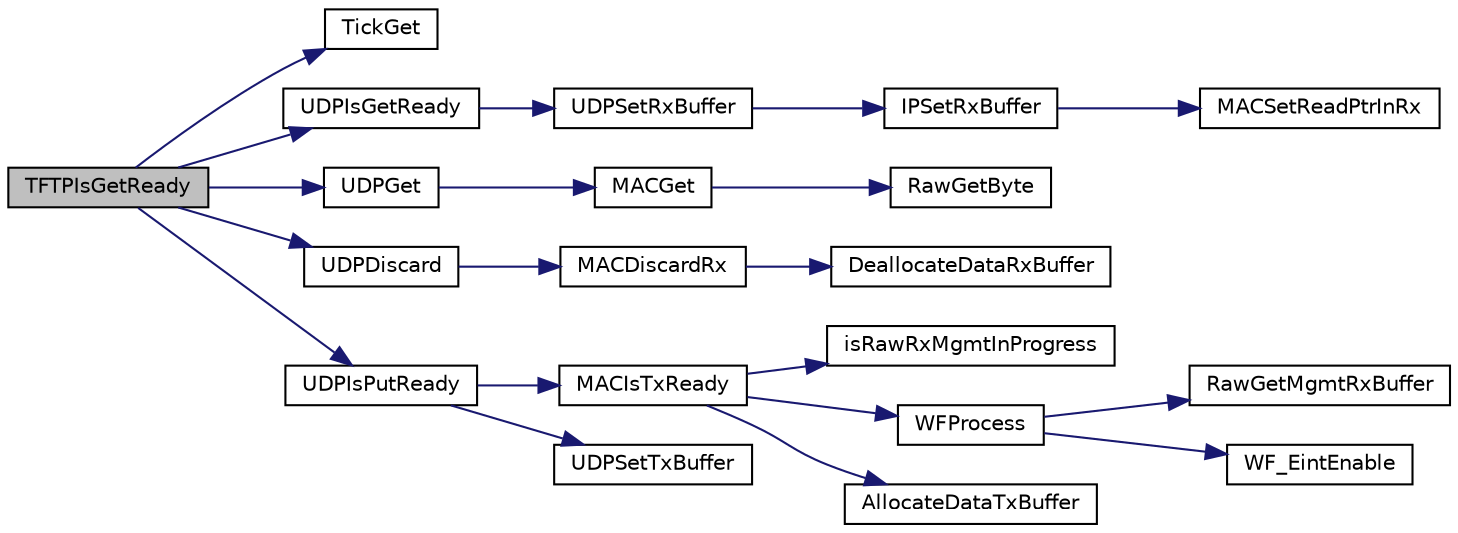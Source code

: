 digraph "TFTPIsGetReady"
{
  edge [fontname="Helvetica",fontsize="10",labelfontname="Helvetica",labelfontsize="10"];
  node [fontname="Helvetica",fontsize="10",shape=record];
  rankdir="LR";
  Node1 [label="TFTPIsGetReady",height=0.2,width=0.4,color="black", fillcolor="grey75", style="filled", fontcolor="black"];
  Node1 -> Node2 [color="midnightblue",fontsize="10",style="solid",fontname="Helvetica"];
  Node2 [label="TickGet",height=0.2,width=0.4,color="black", fillcolor="white", style="filled",URL="$_tick_8h.html#a035d1d3f8afdca7abedf588ee1b20af0"];
  Node1 -> Node3 [color="midnightblue",fontsize="10",style="solid",fontname="Helvetica"];
  Node3 [label="UDPIsGetReady",height=0.2,width=0.4,color="black", fillcolor="white", style="filled",URL="$_u_d_p_8h.html#ae6cafd8670068265c3d9d921cd7e0675"];
  Node3 -> Node4 [color="midnightblue",fontsize="10",style="solid",fontname="Helvetica"];
  Node4 [label="UDPSetRxBuffer",height=0.2,width=0.4,color="black", fillcolor="white", style="filled",URL="$_u_d_p_8c.html#a0dc4b7c53e2e3d3b91fe53ff2e135d72"];
  Node4 -> Node5 [color="midnightblue",fontsize="10",style="solid",fontname="Helvetica"];
  Node5 [label="IPSetRxBuffer",height=0.2,width=0.4,color="black", fillcolor="white", style="filled",URL="$_i_p_8h.html#a33cd719865ee57f9591c92a63e74d59f"];
  Node5 -> Node6 [color="midnightblue",fontsize="10",style="solid",fontname="Helvetica"];
  Node6 [label="MACSetReadPtrInRx",height=0.2,width=0.4,color="black", fillcolor="white", style="filled",URL="$_m_a_c_8h.html#aa73b1ce45818243c98e3efd00b9f4bd9"];
  Node1 -> Node7 [color="midnightblue",fontsize="10",style="solid",fontname="Helvetica"];
  Node7 [label="UDPGet",height=0.2,width=0.4,color="black", fillcolor="white", style="filled",URL="$_u_d_p_8h.html#a4292b49f8ba04393a7b301123108613c"];
  Node7 -> Node8 [color="midnightblue",fontsize="10",style="solid",fontname="Helvetica"];
  Node8 [label="MACGet",height=0.2,width=0.4,color="black", fillcolor="white", style="filled",URL="$_m_a_c_8h.html#a24b67ec68e80243ca4fdcfaaf0a91072"];
  Node8 -> Node9 [color="midnightblue",fontsize="10",style="solid",fontname="Helvetica"];
  Node9 [label="RawGetByte",height=0.2,width=0.4,color="black", fillcolor="white", style="filled",URL="$_w_f_raw_8h.html#a0f9f450b78d964f8b34c2f3d50472527"];
  Node1 -> Node10 [color="midnightblue",fontsize="10",style="solid",fontname="Helvetica"];
  Node10 [label="UDPDiscard",height=0.2,width=0.4,color="black", fillcolor="white", style="filled",URL="$_u_d_p_8h.html#a92198dc6ba0ef28c7ec35eefc2120a85"];
  Node10 -> Node11 [color="midnightblue",fontsize="10",style="solid",fontname="Helvetica"];
  Node11 [label="MACDiscardRx",height=0.2,width=0.4,color="black", fillcolor="white", style="filled",URL="$_m_a_c_8h.html#a6f0a2614cde1253e6edcc78d1a069b79"];
  Node11 -> Node12 [color="midnightblue",fontsize="10",style="solid",fontname="Helvetica"];
  Node12 [label="DeallocateDataRxBuffer",height=0.2,width=0.4,color="black", fillcolor="white", style="filled",URL="$_w_f_raw_8h.html#a61c8aa69bc80ab5110a6b84d50bacced"];
  Node1 -> Node13 [color="midnightblue",fontsize="10",style="solid",fontname="Helvetica"];
  Node13 [label="UDPIsPutReady",height=0.2,width=0.4,color="black", fillcolor="white", style="filled",URL="$_u_d_p_8h.html#a8a80f5aa86eba6a6b09cb1a0eb7f01cb"];
  Node13 -> Node14 [color="midnightblue",fontsize="10",style="solid",fontname="Helvetica"];
  Node14 [label="MACIsTxReady",height=0.2,width=0.4,color="black", fillcolor="white", style="filled",URL="$_m_a_c_8h.html#a99937ac52db1a95f86ca59779640bcbe"];
  Node14 -> Node15 [color="midnightblue",fontsize="10",style="solid",fontname="Helvetica"];
  Node15 [label="isRawRxMgmtInProgress",height=0.2,width=0.4,color="black", fillcolor="white", style="filled",URL="$_w_f_mac_8c.html#aa0566405da4973f3c579dbc046af0848"];
  Node14 -> Node16 [color="midnightblue",fontsize="10",style="solid",fontname="Helvetica"];
  Node16 [label="WFProcess",height=0.2,width=0.4,color="black", fillcolor="white", style="filled",URL="$_w_f_api_8h.html#ab40c33ce57709d716eea07a0a76b16dd"];
  Node16 -> Node17 [color="midnightblue",fontsize="10",style="solid",fontname="Helvetica"];
  Node17 [label="RawGetMgmtRxBuffer",height=0.2,width=0.4,color="black", fillcolor="white", style="filled",URL="$_w_f_raw_8h.html#ad4dc4ee21d997183f947293c0a52d293"];
  Node16 -> Node18 [color="midnightblue",fontsize="10",style="solid",fontname="Helvetica"];
  Node18 [label="WF_EintEnable",height=0.2,width=0.4,color="black", fillcolor="white", style="filled",URL="$_w_f_api_8h.html#a939bc519999b13755ac6af4911d8fffb"];
  Node14 -> Node19 [color="midnightblue",fontsize="10",style="solid",fontname="Helvetica"];
  Node19 [label="AllocateDataTxBuffer",height=0.2,width=0.4,color="black", fillcolor="white", style="filled",URL="$_w_f_raw_8h.html#a7516a7177c1b9a843d543c57c4192af5"];
  Node13 -> Node20 [color="midnightblue",fontsize="10",style="solid",fontname="Helvetica"];
  Node20 [label="UDPSetTxBuffer",height=0.2,width=0.4,color="black", fillcolor="white", style="filled",URL="$_u_d_p_8c.html#a7cf79fb1794e17d66e3e960dba97097b"];
}
